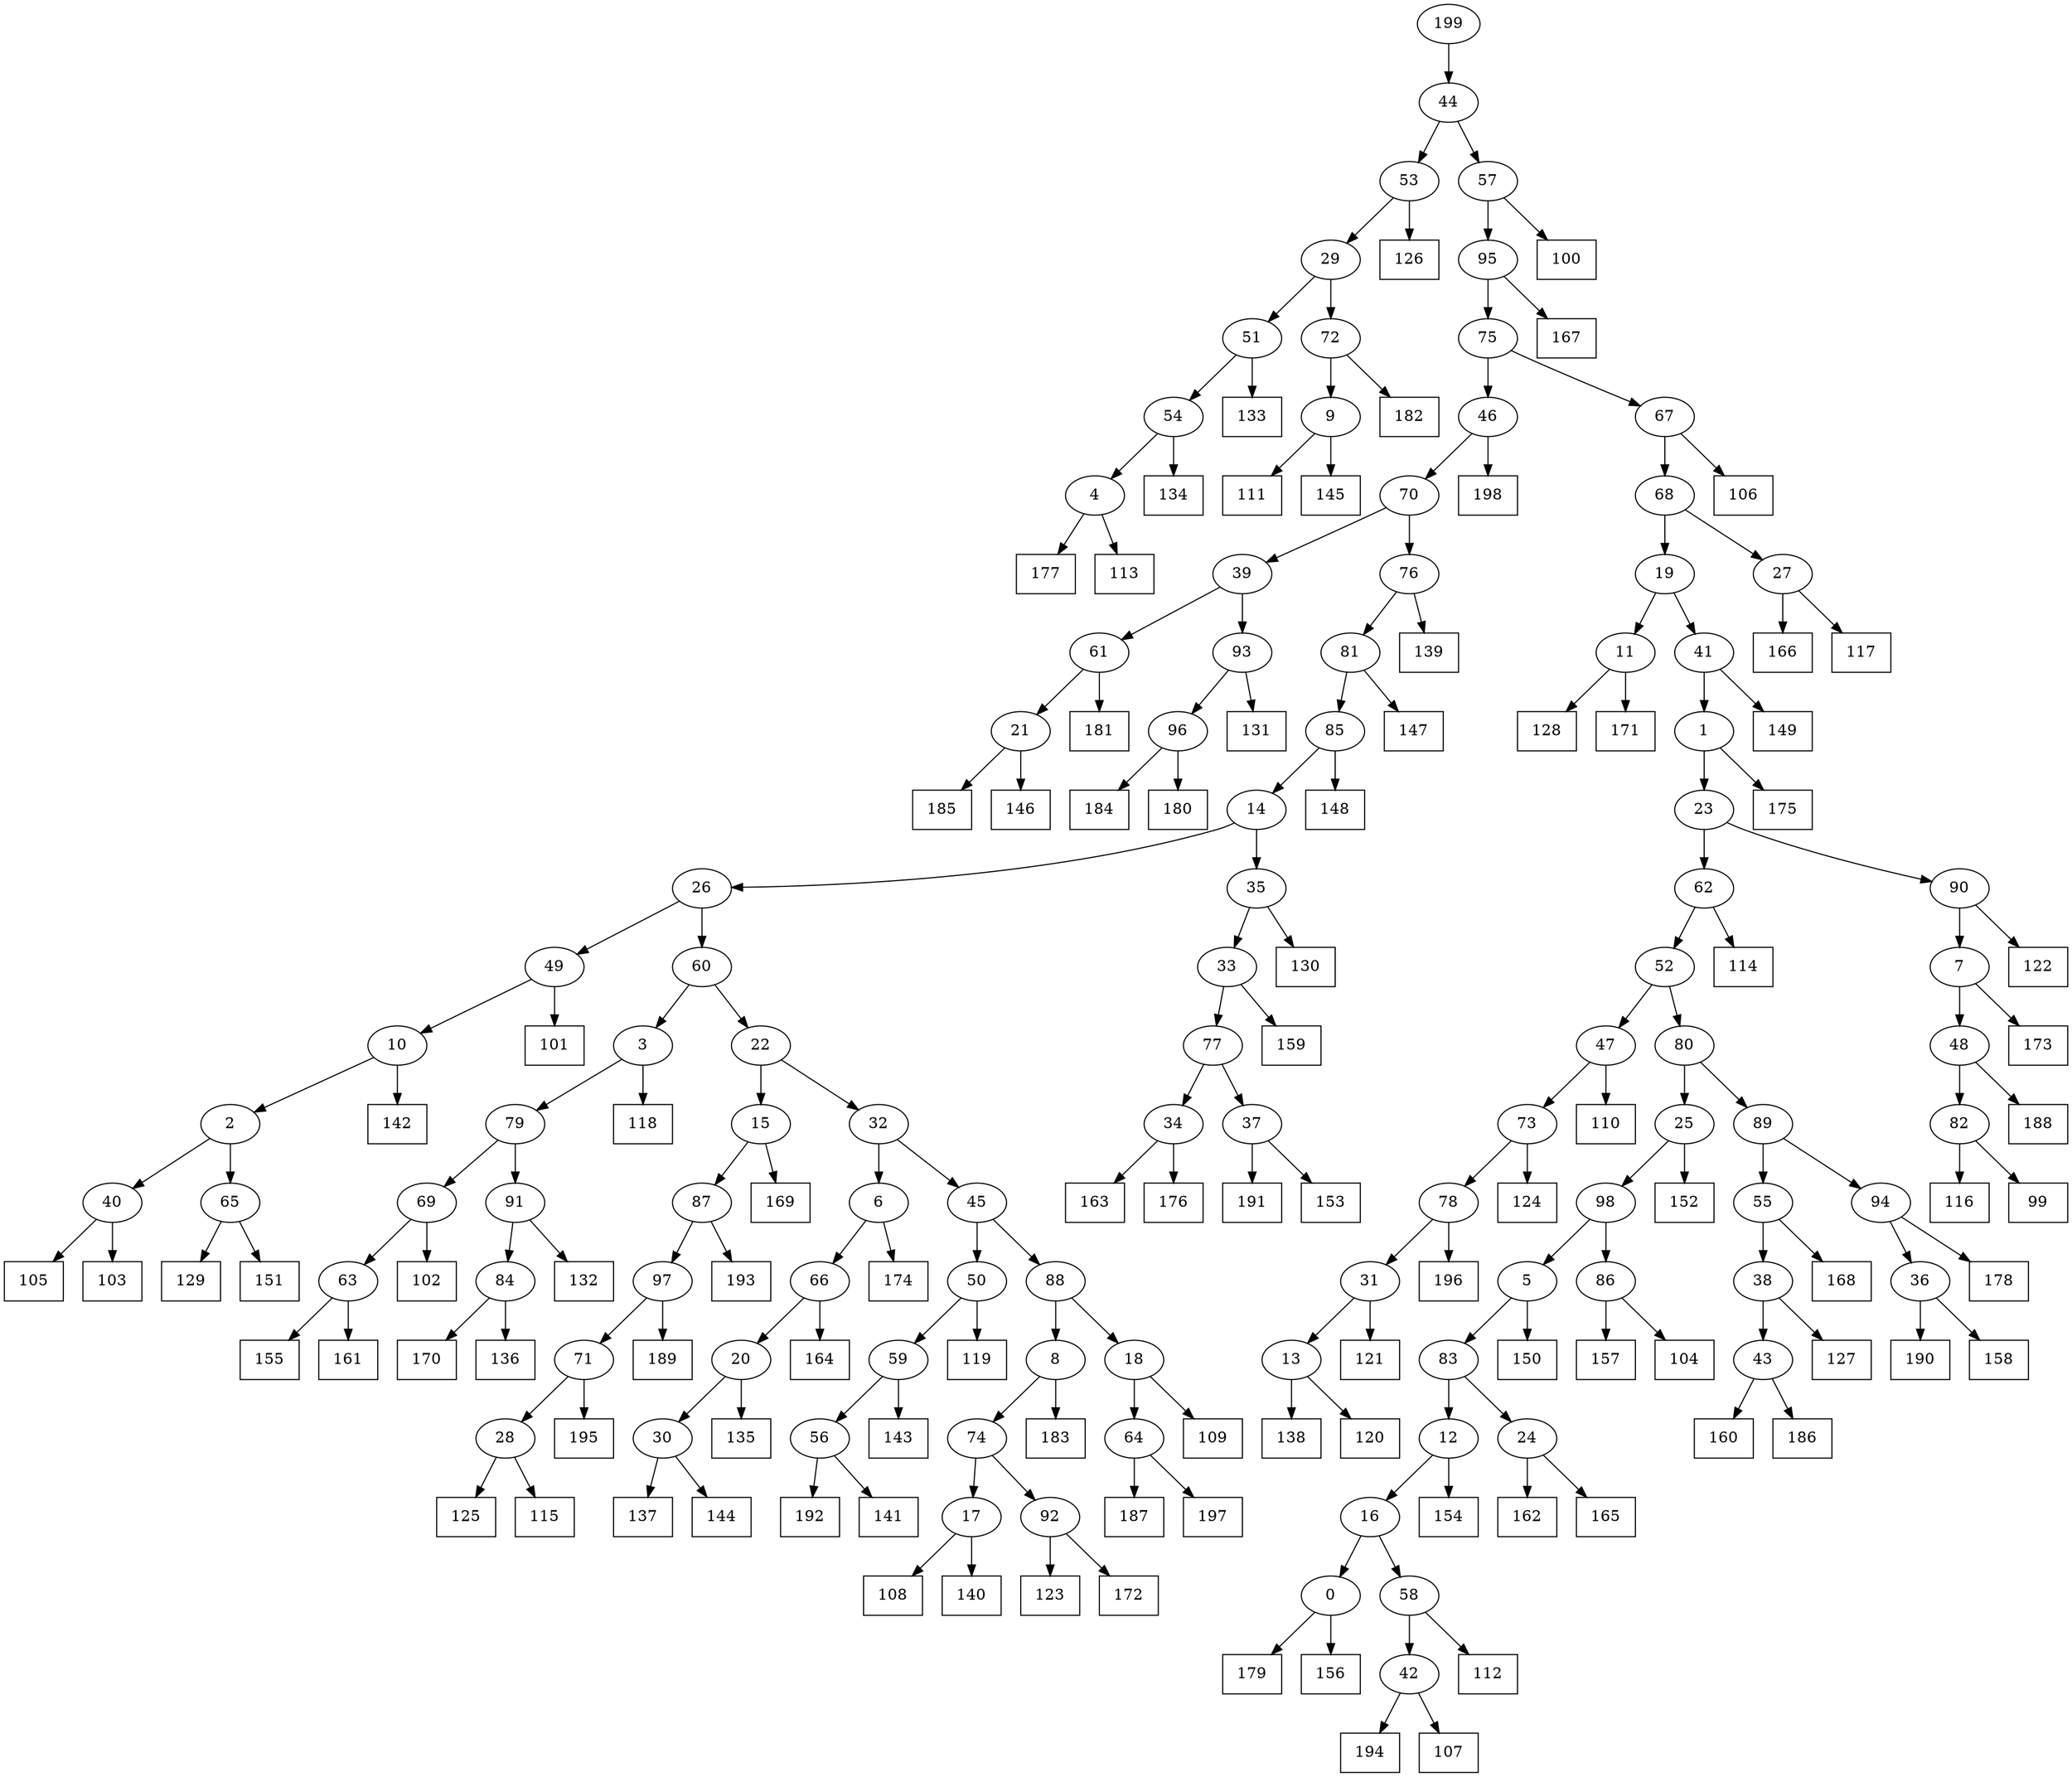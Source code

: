 digraph G {
0[label="0"];
1[label="1"];
2[label="2"];
3[label="3"];
4[label="4"];
5[label="5"];
6[label="6"];
7[label="7"];
8[label="8"];
9[label="9"];
10[label="10"];
11[label="11"];
12[label="12"];
13[label="13"];
14[label="14"];
15[label="15"];
16[label="16"];
17[label="17"];
18[label="18"];
19[label="19"];
20[label="20"];
21[label="21"];
22[label="22"];
23[label="23"];
24[label="24"];
25[label="25"];
26[label="26"];
27[label="27"];
28[label="28"];
29[label="29"];
30[label="30"];
31[label="31"];
32[label="32"];
33[label="33"];
34[label="34"];
35[label="35"];
36[label="36"];
37[label="37"];
38[label="38"];
39[label="39"];
40[label="40"];
41[label="41"];
42[label="42"];
43[label="43"];
44[label="44"];
45[label="45"];
46[label="46"];
47[label="47"];
48[label="48"];
49[label="49"];
50[label="50"];
51[label="51"];
52[label="52"];
53[label="53"];
54[label="54"];
55[label="55"];
56[label="56"];
57[label="57"];
58[label="58"];
59[label="59"];
60[label="60"];
61[label="61"];
62[label="62"];
63[label="63"];
64[label="64"];
65[label="65"];
66[label="66"];
67[label="67"];
68[label="68"];
69[label="69"];
70[label="70"];
71[label="71"];
72[label="72"];
73[label="73"];
74[label="74"];
75[label="75"];
76[label="76"];
77[label="77"];
78[label="78"];
79[label="79"];
80[label="80"];
81[label="81"];
82[label="82"];
83[label="83"];
84[label="84"];
85[label="85"];
86[label="86"];
87[label="87"];
88[label="88"];
89[label="89"];
90[label="90"];
91[label="91"];
92[label="92"];
93[label="93"];
94[label="94"];
95[label="95"];
96[label="96"];
97[label="97"];
98[label="98"];
99[shape=box,label="130"];
100[shape=box,label="106"];
101[shape=box,label="105"];
102[shape=box,label="112"];
103[shape=box,label="152"];
104[shape=box,label="185"];
105[shape=box,label="190"];
106[shape=box,label="163"];
107[shape=box,label="123"];
108[shape=box,label="127"];
109[shape=box,label="128"];
110[shape=box,label="109"];
111[shape=box,label="148"];
112[shape=box,label="194"];
113[shape=box,label="138"];
114[shape=box,label="122"];
115[shape=box,label="118"];
116[shape=box,label="174"];
117[shape=box,label="159"];
118[shape=box,label="157"];
119[shape=box,label="108"];
120[shape=box,label="179"];
121[shape=box,label="100"];
122[shape=box,label="169"];
123[shape=box,label="175"];
124[shape=box,label="192"];
125[shape=box,label="183"];
126[shape=box,label="143"];
127[shape=box,label="139"];
128[shape=box,label="191"];
129[shape=box,label="155"];
130[shape=box,label="156"];
131[shape=box,label="153"];
132[shape=box,label="120"];
133[shape=box,label="160"];
134[shape=box,label="167"];
135[shape=box,label="126"];
136[shape=box,label="170"];
137[shape=box,label="168"];
138[shape=box,label="104"];
139[shape=box,label="131"];
140[shape=box,label="121"];
141[shape=box,label="193"];
142[shape=box,label="154"];
143[shape=box,label="134"];
144[shape=box,label="166"];
145[shape=box,label="188"];
146[shape=box,label="177"];
147[shape=box,label="164"];
148[shape=box,label="141"];
149[shape=box,label="140"];
150[shape=box,label="119"];
151[shape=box,label="187"];
152[shape=box,label="125"];
153[shape=box,label="173"];
154[shape=box,label="196"];
155[shape=box,label="114"];
156[shape=box,label="111"];
157[shape=box,label="198"];
158[shape=box,label="158"];
159[shape=box,label="135"];
160[shape=box,label="103"];
161[shape=box,label="129"];
162[shape=box,label="145"];
163[shape=box,label="124"];
164[shape=box,label="137"];
165[shape=box,label="162"];
166[shape=box,label="147"];
167[shape=box,label="110"];
168[shape=box,label="116"];
169[shape=box,label="117"];
170[shape=box,label="171"];
171[shape=box,label="172"];
172[shape=box,label="132"];
173[shape=box,label="176"];
174[shape=box,label="184"];
175[shape=box,label="151"];
176[shape=box,label="133"];
177[shape=box,label="161"];
178[shape=box,label="182"];
179[shape=box,label="99"];
180[shape=box,label="136"];
181[shape=box,label="180"];
182[shape=box,label="186"];
183[shape=box,label="115"];
184[shape=box,label="142"];
185[shape=box,label="195"];
186[shape=box,label="150"];
187[shape=box,label="146"];
188[shape=box,label="197"];
189[shape=box,label="107"];
190[shape=box,label="101"];
191[shape=box,label="144"];
192[shape=box,label="181"];
193[shape=box,label="102"];
194[shape=box,label="113"];
195[shape=box,label="165"];
196[shape=box,label="178"];
197[shape=box,label="189"];
198[shape=box,label="149"];
199[label="199"];
65->175 ;
1->123 ;
12->142 ;
5->186 ;
56->124 ;
3->115 ;
86->118 ;
61->192 ;
34->173 ;
43->182 ;
66->147 ;
4->146 ;
58->102 ;
83->12 ;
76->81 ;
81->166 ;
0->130 ;
53->135 ;
46->157 ;
48->145 ;
36->158 ;
18->110 ;
79->91 ;
91->172 ;
75->46 ;
49->10 ;
10->184 ;
59->126 ;
92->171 ;
39->61 ;
10->2 ;
84->180 ;
77->34 ;
87->141 ;
90->114 ;
48->82 ;
74->17 ;
17->119 ;
62->52 ;
6->66 ;
37->131 ;
13->113 ;
42->112 ;
21->187 ;
52->47 ;
47->167 ;
63->177 ;
64->151 ;
23->62 ;
27->169 ;
15->87 ;
13->132 ;
76->127 ;
33->117 ;
84->136 ;
56->148 ;
20->159 ;
85->14 ;
78->31 ;
31->13 ;
72->178 ;
89->94 ;
94->36 ;
54->143 ;
95->134 ;
11->170 ;
18->64 ;
67->68 ;
5->83 ;
55->137 ;
66->20 ;
60->3 ;
54->4 ;
4->194 ;
49->190 ;
62->155 ;
40->160 ;
79->69 ;
69->193 ;
91->84 ;
17->149 ;
35->99 ;
88->8 ;
8->74 ;
74->92 ;
92->107 ;
24->195 ;
32->45 ;
26->49 ;
57->95 ;
95->75 ;
78->154 ;
50->59 ;
28->152 ;
30->164 ;
89->55 ;
38->43 ;
73->163 ;
87->97 ;
57->121 ;
9->156 ;
22->15 ;
15->122 ;
65->161 ;
82->168 ;
29->51 ;
51->54 ;
83->24 ;
24->165 ;
97->197 ;
14->26 ;
86->138 ;
199->44 ;
44->57 ;
51->176 ;
2->40 ;
40->101 ;
59->56 ;
31->140 ;
16->0 ;
36->105 ;
60->22 ;
22->32 ;
98->5 ;
33->77 ;
77->37 ;
70->76 ;
64->188 ;
37->128 ;
45->88 ;
43->133 ;
96->174 ;
7->48 ;
11->109 ;
3->79 ;
23->90 ;
70->39 ;
39->93 ;
55->38 ;
90->7 ;
45->50 ;
50->150 ;
93->139 ;
81->85 ;
41->1 ;
1->23 ;
63->129 ;
52->80 ;
80->89 ;
9->162 ;
25->98 ;
98->86 ;
8->125 ;
12->16 ;
16->58 ;
26->60 ;
71->28 ;
28->183 ;
7->153 ;
47->73 ;
73->78 ;
38->108 ;
97->71 ;
71->185 ;
96->181 ;
58->42 ;
42->189 ;
46->70 ;
20->30 ;
30->191 ;
72->9 ;
69->63 ;
80->25 ;
25->103 ;
82->179 ;
32->6 ;
6->116 ;
14->35 ;
35->33 ;
34->106 ;
44->53 ;
93->96 ;
68->27 ;
27->144 ;
2->65 ;
53->29 ;
29->72 ;
0->120 ;
68->19 ;
19->11 ;
85->111 ;
61->21 ;
21->104 ;
94->196 ;
75->67 ;
67->100 ;
88->18 ;
19->41 ;
41->198 ;
}
